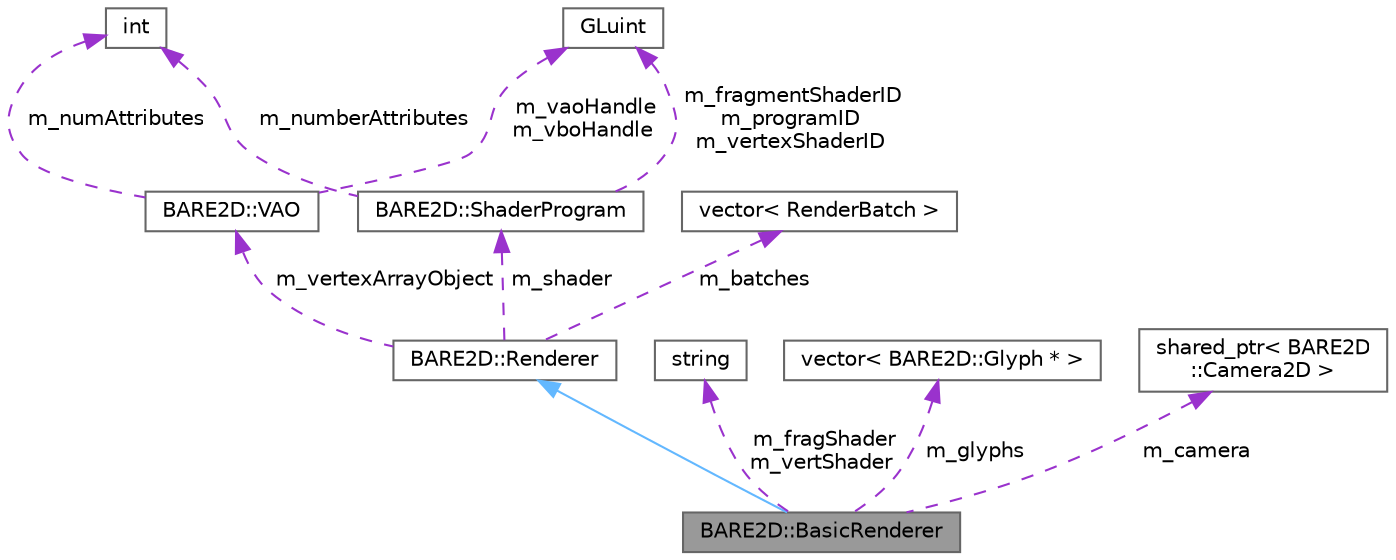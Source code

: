 digraph "BARE2D::BasicRenderer"
{
 // INTERACTIVE_SVG=YES
 // LATEX_PDF_SIZE
  bgcolor="transparent";
  edge [fontname=Helvetica,fontsize=10,labelfontname=Helvetica,labelfontsize=10];
  node [fontname=Helvetica,fontsize=10,shape=box,height=0.2,width=0.4];
  Node1 [label="BARE2D::BasicRenderer",height=0.2,width=0.4,color="gray40", fillcolor="grey60", style="filled", fontcolor="black",tooltip=" "];
  Node2 -> Node1 [dir="back",color="steelblue1",style="solid"];
  Node2 [label="BARE2D::Renderer",height=0.2,width=0.4,color="gray40", fillcolor="white", style="filled",URL="$class_b_a_r_e2_d_1_1_renderer.html",tooltip="The renderer class holds some shader program, manages some VBO, some render batch(es),..."];
  Node3 -> Node2 [dir="back",color="darkorchid3",style="dashed",label=" m_shader" ];
  Node3 [label="BARE2D::ShaderProgram",height=0.2,width=0.4,color="gray40", fillcolor="white", style="filled",URL="$class_b_a_r_e2_d_1_1_shader_program.html",tooltip="The ShaderProgram is a GLSL program which combines two shaders - the vertex shader and the fragment s..."];
  Node4 -> Node3 [dir="back",color="darkorchid3",style="dashed",label=" m_numberAttributes" ];
  Node4 [label="int",height=0.2,width=0.4,color="gray40", fillcolor="white", style="filled",tooltip=" "];
  Node5 -> Node3 [dir="back",color="darkorchid3",style="dashed",label=" m_fragmentShaderID\nm_programID\nm_vertexShaderID" ];
  Node5 [label="GLuint",height=0.2,width=0.4,color="gray40", fillcolor="white", style="filled",tooltip=" "];
  Node6 -> Node2 [dir="back",color="darkorchid3",style="dashed",label=" m_vertexArrayObject" ];
  Node6 [label="BARE2D::VAO",height=0.2,width=0.4,color="gray40", fillcolor="white", style="filled",URL="$class_b_a_r_e2_d_1_1_v_a_o.html",tooltip="A wrapper class for OpenGL's VAO, as well as its associated VBO and attributes."];
  Node4 -> Node6 [dir="back",color="darkorchid3",style="dashed",label=" m_numAttributes" ];
  Node5 -> Node6 [dir="back",color="darkorchid3",style="dashed",label=" m_vaoHandle\nm_vboHandle" ];
  Node7 -> Node2 [dir="back",color="darkorchid3",style="dashed",label=" m_batches" ];
  Node7 [label="vector\< RenderBatch \>",height=0.2,width=0.4,color="gray40", fillcolor="white", style="filled",tooltip=" "];
  Node8 -> Node1 [dir="back",color="darkorchid3",style="dashed",label=" m_fragShader\nm_vertShader" ];
  Node8 [label="string",height=0.2,width=0.4,color="gray40", fillcolor="white", style="filled",tooltip=" "];
  Node9 -> Node1 [dir="back",color="darkorchid3",style="dashed",label=" m_glyphs" ];
  Node9 [label="vector\< BARE2D::Glyph * \>",height=0.2,width=0.4,color="gray40", fillcolor="white", style="filled",tooltip=" "];
  Node10 -> Node1 [dir="back",color="darkorchid3",style="dashed",label=" m_camera" ];
  Node10 [label="shared_ptr\< BARE2D\l::Camera2D \>",height=0.2,width=0.4,color="gray40", fillcolor="white", style="filled",tooltip=" "];
}
